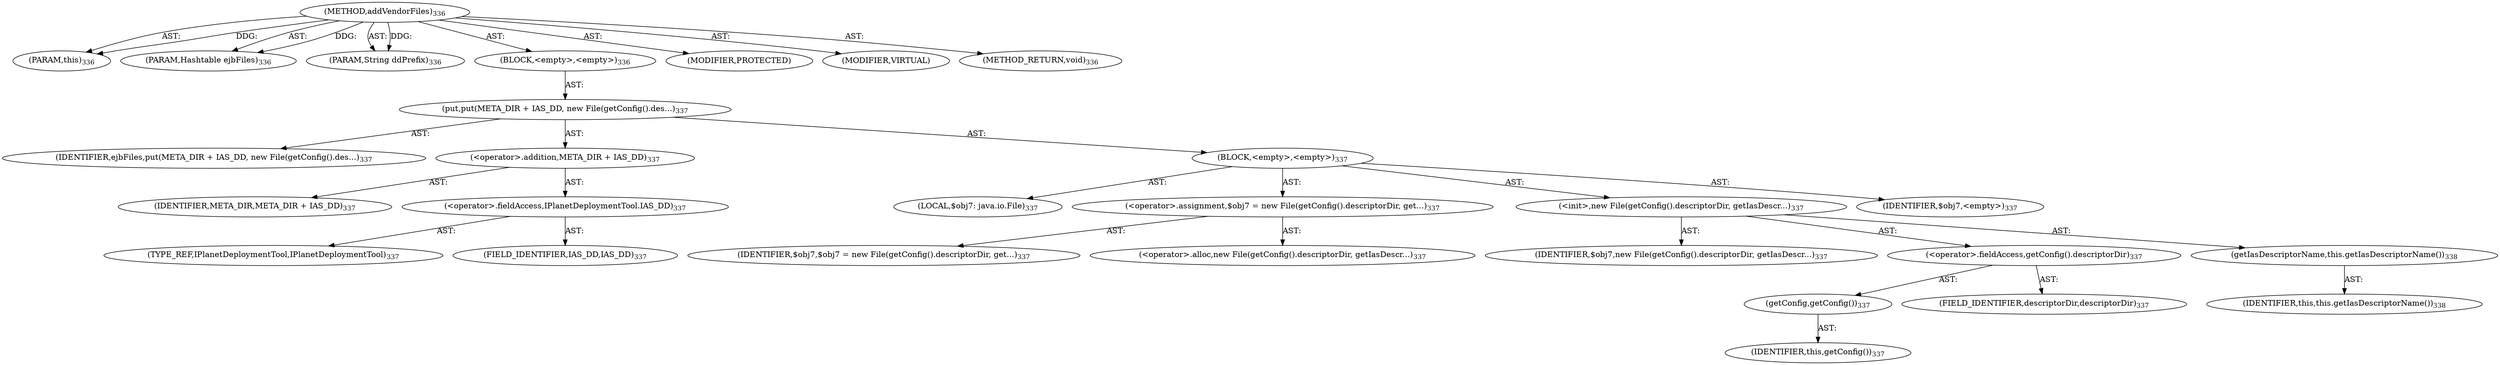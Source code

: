 digraph "addVendorFiles" {  
"111669149704" [label = <(METHOD,addVendorFiles)<SUB>336</SUB>> ]
"115964117000" [label = <(PARAM,this)<SUB>336</SUB>> ]
"115964117014" [label = <(PARAM,Hashtable ejbFiles)<SUB>336</SUB>> ]
"115964117015" [label = <(PARAM,String ddPrefix)<SUB>336</SUB>> ]
"25769803800" [label = <(BLOCK,&lt;empty&gt;,&lt;empty&gt;)<SUB>336</SUB>> ]
"30064771228" [label = <(put,put(META_DIR + IAS_DD, new File(getConfig().des...)<SUB>337</SUB>> ]
"68719476868" [label = <(IDENTIFIER,ejbFiles,put(META_DIR + IAS_DD, new File(getConfig().des...)<SUB>337</SUB>> ]
"30064771229" [label = <(&lt;operator&gt;.addition,META_DIR + IAS_DD)<SUB>337</SUB>> ]
"68719476869" [label = <(IDENTIFIER,META_DIR,META_DIR + IAS_DD)<SUB>337</SUB>> ]
"30064771230" [label = <(&lt;operator&gt;.fieldAccess,IPlanetDeploymentTool.IAS_DD)<SUB>337</SUB>> ]
"180388626432" [label = <(TYPE_REF,IPlanetDeploymentTool,IPlanetDeploymentTool)<SUB>337</SUB>> ]
"55834574874" [label = <(FIELD_IDENTIFIER,IAS_DD,IAS_DD)<SUB>337</SUB>> ]
"25769803801" [label = <(BLOCK,&lt;empty&gt;,&lt;empty&gt;)<SUB>337</SUB>> ]
"94489280535" [label = <(LOCAL,$obj7: java.io.File)<SUB>337</SUB>> ]
"30064771231" [label = <(&lt;operator&gt;.assignment,$obj7 = new File(getConfig().descriptorDir, get...)<SUB>337</SUB>> ]
"68719476870" [label = <(IDENTIFIER,$obj7,$obj7 = new File(getConfig().descriptorDir, get...)<SUB>337</SUB>> ]
"30064771232" [label = <(&lt;operator&gt;.alloc,new File(getConfig().descriptorDir, getIasDescr...)<SUB>337</SUB>> ]
"30064771233" [label = <(&lt;init&gt;,new File(getConfig().descriptorDir, getIasDescr...)<SUB>337</SUB>> ]
"68719476871" [label = <(IDENTIFIER,$obj7,new File(getConfig().descriptorDir, getIasDescr...)<SUB>337</SUB>> ]
"30064771234" [label = <(&lt;operator&gt;.fieldAccess,getConfig().descriptorDir)<SUB>337</SUB>> ]
"30064771235" [label = <(getConfig,getConfig())<SUB>337</SUB>> ]
"68719476759" [label = <(IDENTIFIER,this,getConfig())<SUB>337</SUB>> ]
"55834574875" [label = <(FIELD_IDENTIFIER,descriptorDir,descriptorDir)<SUB>337</SUB>> ]
"30064771236" [label = <(getIasDescriptorName,this.getIasDescriptorName())<SUB>338</SUB>> ]
"68719476760" [label = <(IDENTIFIER,this,this.getIasDescriptorName())<SUB>338</SUB>> ]
"68719476872" [label = <(IDENTIFIER,$obj7,&lt;empty&gt;)<SUB>337</SUB>> ]
"133143986201" [label = <(MODIFIER,PROTECTED)> ]
"133143986202" [label = <(MODIFIER,VIRTUAL)> ]
"128849018888" [label = <(METHOD_RETURN,void)<SUB>336</SUB>> ]
  "111669149704" -> "115964117000"  [ label = "AST: "] 
  "111669149704" -> "115964117014"  [ label = "AST: "] 
  "111669149704" -> "115964117015"  [ label = "AST: "] 
  "111669149704" -> "25769803800"  [ label = "AST: "] 
  "111669149704" -> "133143986201"  [ label = "AST: "] 
  "111669149704" -> "133143986202"  [ label = "AST: "] 
  "111669149704" -> "128849018888"  [ label = "AST: "] 
  "25769803800" -> "30064771228"  [ label = "AST: "] 
  "30064771228" -> "68719476868"  [ label = "AST: "] 
  "30064771228" -> "30064771229"  [ label = "AST: "] 
  "30064771228" -> "25769803801"  [ label = "AST: "] 
  "30064771229" -> "68719476869"  [ label = "AST: "] 
  "30064771229" -> "30064771230"  [ label = "AST: "] 
  "30064771230" -> "180388626432"  [ label = "AST: "] 
  "30064771230" -> "55834574874"  [ label = "AST: "] 
  "25769803801" -> "94489280535"  [ label = "AST: "] 
  "25769803801" -> "30064771231"  [ label = "AST: "] 
  "25769803801" -> "30064771233"  [ label = "AST: "] 
  "25769803801" -> "68719476872"  [ label = "AST: "] 
  "30064771231" -> "68719476870"  [ label = "AST: "] 
  "30064771231" -> "30064771232"  [ label = "AST: "] 
  "30064771233" -> "68719476871"  [ label = "AST: "] 
  "30064771233" -> "30064771234"  [ label = "AST: "] 
  "30064771233" -> "30064771236"  [ label = "AST: "] 
  "30064771234" -> "30064771235"  [ label = "AST: "] 
  "30064771234" -> "55834574875"  [ label = "AST: "] 
  "30064771235" -> "68719476759"  [ label = "AST: "] 
  "30064771236" -> "68719476760"  [ label = "AST: "] 
  "111669149704" -> "115964117000"  [ label = "DDG: "] 
  "111669149704" -> "115964117014"  [ label = "DDG: "] 
  "111669149704" -> "115964117015"  [ label = "DDG: "] 
}
